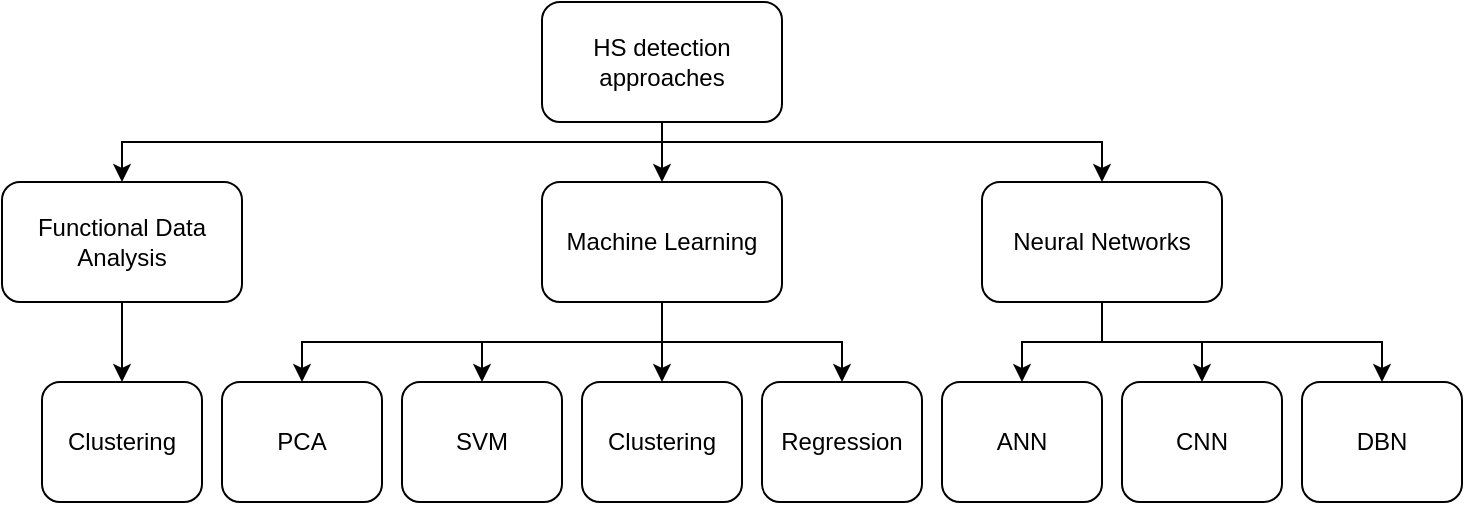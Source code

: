 <mxfile version="21.6.8" type="device">
  <diagram name="Page-1" id="2DkahwhXzxhdXA2Bgu3t">
    <mxGraphModel dx="1674" dy="982" grid="1" gridSize="10" guides="1" tooltips="1" connect="1" arrows="1" fold="1" page="1" pageScale="1" pageWidth="827" pageHeight="1169" math="0" shadow="0">
      <root>
        <mxCell id="0" />
        <mxCell id="1" parent="0" />
        <mxCell id="wZ_T2AtxWc0vWtq_NQ23-4" style="edgeStyle=orthogonalEdgeStyle;rounded=0;orthogonalLoop=1;jettySize=auto;html=1;" parent="1" source="wZ_T2AtxWc0vWtq_NQ23-1" target="wZ_T2AtxWc0vWtq_NQ23-2" edge="1">
          <mxGeometry relative="1" as="geometry" />
        </mxCell>
        <mxCell id="wZ_T2AtxWc0vWtq_NQ23-5" style="edgeStyle=orthogonalEdgeStyle;rounded=0;orthogonalLoop=1;jettySize=auto;html=1;exitX=0.5;exitY=1;exitDx=0;exitDy=0;" parent="1" source="wZ_T2AtxWc0vWtq_NQ23-1" target="wZ_T2AtxWc0vWtq_NQ23-3" edge="1">
          <mxGeometry relative="1" as="geometry">
            <Array as="points">
              <mxPoint x="370" y="100" />
              <mxPoint x="590" y="100" />
            </Array>
          </mxGeometry>
        </mxCell>
        <mxCell id="3rvK_rTMx33N4j0fv4ie-2" style="edgeStyle=orthogonalEdgeStyle;rounded=0;orthogonalLoop=1;jettySize=auto;html=1;exitX=0.5;exitY=1;exitDx=0;exitDy=0;entryX=0.5;entryY=0;entryDx=0;entryDy=0;" edge="1" parent="1" source="wZ_T2AtxWc0vWtq_NQ23-1" target="3rvK_rTMx33N4j0fv4ie-1">
          <mxGeometry relative="1" as="geometry">
            <Array as="points">
              <mxPoint x="370" y="100" />
              <mxPoint x="100" y="100" />
            </Array>
          </mxGeometry>
        </mxCell>
        <mxCell id="wZ_T2AtxWc0vWtq_NQ23-1" value="HS detection approaches" style="rounded=1;whiteSpace=wrap;html=1;" parent="1" vertex="1">
          <mxGeometry x="310" y="30" width="120" height="60" as="geometry" />
        </mxCell>
        <mxCell id="cp3g63nGgfNXqMNZWNPL-5" style="edgeStyle=orthogonalEdgeStyle;rounded=0;orthogonalLoop=1;jettySize=auto;html=1;entryX=0.5;entryY=0;entryDx=0;entryDy=0;" parent="1" source="wZ_T2AtxWc0vWtq_NQ23-2" target="cp3g63nGgfNXqMNZWNPL-4" edge="1">
          <mxGeometry relative="1" as="geometry">
            <Array as="points">
              <mxPoint x="370" y="200" />
              <mxPoint x="190" y="200" />
            </Array>
          </mxGeometry>
        </mxCell>
        <mxCell id="cp3g63nGgfNXqMNZWNPL-6" style="edgeStyle=orthogonalEdgeStyle;rounded=0;orthogonalLoop=1;jettySize=auto;html=1;" parent="1" source="wZ_T2AtxWc0vWtq_NQ23-2" target="cp3g63nGgfNXqMNZWNPL-1" edge="1">
          <mxGeometry relative="1" as="geometry">
            <Array as="points">
              <mxPoint x="370" y="200" />
              <mxPoint x="280" y="200" />
            </Array>
          </mxGeometry>
        </mxCell>
        <mxCell id="cp3g63nGgfNXqMNZWNPL-7" style="edgeStyle=orthogonalEdgeStyle;rounded=0;orthogonalLoop=1;jettySize=auto;html=1;entryX=0.5;entryY=0;entryDx=0;entryDy=0;" parent="1" source="wZ_T2AtxWc0vWtq_NQ23-2" target="cp3g63nGgfNXqMNZWNPL-2" edge="1">
          <mxGeometry relative="1" as="geometry" />
        </mxCell>
        <mxCell id="cp3g63nGgfNXqMNZWNPL-8" style="edgeStyle=orthogonalEdgeStyle;rounded=0;orthogonalLoop=1;jettySize=auto;html=1;entryX=0.5;entryY=0;entryDx=0;entryDy=0;" parent="1" source="wZ_T2AtxWc0vWtq_NQ23-2" target="cp3g63nGgfNXqMNZWNPL-3" edge="1">
          <mxGeometry relative="1" as="geometry" />
        </mxCell>
        <mxCell id="wZ_T2AtxWc0vWtq_NQ23-2" value="Machine Learning" style="rounded=1;whiteSpace=wrap;html=1;" parent="1" vertex="1">
          <mxGeometry x="310" y="120" width="120" height="60" as="geometry" />
        </mxCell>
        <mxCell id="wZ_T2AtxWc0vWtq_NQ23-9" style="edgeStyle=orthogonalEdgeStyle;rounded=0;orthogonalLoop=1;jettySize=auto;html=1;" parent="1" source="wZ_T2AtxWc0vWtq_NQ23-3" target="wZ_T2AtxWc0vWtq_NQ23-7" edge="1">
          <mxGeometry relative="1" as="geometry" />
        </mxCell>
        <mxCell id="wZ_T2AtxWc0vWtq_NQ23-10" style="edgeStyle=orthogonalEdgeStyle;rounded=0;orthogonalLoop=1;jettySize=auto;html=1;" parent="1" source="wZ_T2AtxWc0vWtq_NQ23-3" target="wZ_T2AtxWc0vWtq_NQ23-8" edge="1">
          <mxGeometry relative="1" as="geometry">
            <Array as="points">
              <mxPoint x="590" y="200" />
              <mxPoint x="730" y="200" />
            </Array>
          </mxGeometry>
        </mxCell>
        <mxCell id="wZ_T2AtxWc0vWtq_NQ23-11" style="edgeStyle=orthogonalEdgeStyle;rounded=0;orthogonalLoop=1;jettySize=auto;html=1;" parent="1" source="wZ_T2AtxWc0vWtq_NQ23-3" target="wZ_T2AtxWc0vWtq_NQ23-6" edge="1">
          <mxGeometry relative="1" as="geometry" />
        </mxCell>
        <mxCell id="wZ_T2AtxWc0vWtq_NQ23-3" value="Neural Networks" style="rounded=1;whiteSpace=wrap;html=1;" parent="1" vertex="1">
          <mxGeometry x="530" y="120" width="120" height="60" as="geometry" />
        </mxCell>
        <mxCell id="wZ_T2AtxWc0vWtq_NQ23-6" value="ANN" style="rounded=1;whiteSpace=wrap;html=1;" parent="1" vertex="1">
          <mxGeometry x="510" y="220" width="80" height="60" as="geometry" />
        </mxCell>
        <mxCell id="wZ_T2AtxWc0vWtq_NQ23-7" value="CNN" style="rounded=1;whiteSpace=wrap;html=1;" parent="1" vertex="1">
          <mxGeometry x="600" y="220" width="80" height="60" as="geometry" />
        </mxCell>
        <mxCell id="wZ_T2AtxWc0vWtq_NQ23-8" value="DBN" style="rounded=1;whiteSpace=wrap;html=1;" parent="1" vertex="1">
          <mxGeometry x="690" y="220" width="80" height="60" as="geometry" />
        </mxCell>
        <mxCell id="cp3g63nGgfNXqMNZWNPL-1" value="SVM" style="rounded=1;whiteSpace=wrap;html=1;" parent="1" vertex="1">
          <mxGeometry x="240" y="220" width="80" height="60" as="geometry" />
        </mxCell>
        <mxCell id="cp3g63nGgfNXqMNZWNPL-2" value="Clustering" style="rounded=1;whiteSpace=wrap;html=1;" parent="1" vertex="1">
          <mxGeometry x="330" y="220" width="80" height="60" as="geometry" />
        </mxCell>
        <mxCell id="cp3g63nGgfNXqMNZWNPL-3" value="Regression" style="rounded=1;whiteSpace=wrap;html=1;" parent="1" vertex="1">
          <mxGeometry x="420" y="220" width="80" height="60" as="geometry" />
        </mxCell>
        <mxCell id="cp3g63nGgfNXqMNZWNPL-4" value="PCA" style="rounded=1;whiteSpace=wrap;html=1;" parent="1" vertex="1">
          <mxGeometry x="150" y="220" width="80" height="60" as="geometry" />
        </mxCell>
        <mxCell id="3rvK_rTMx33N4j0fv4ie-5" style="edgeStyle=orthogonalEdgeStyle;rounded=0;orthogonalLoop=1;jettySize=auto;html=1;entryX=0.5;entryY=0;entryDx=0;entryDy=0;" edge="1" parent="1" source="3rvK_rTMx33N4j0fv4ie-1" target="3rvK_rTMx33N4j0fv4ie-4">
          <mxGeometry relative="1" as="geometry" />
        </mxCell>
        <mxCell id="3rvK_rTMx33N4j0fv4ie-1" value="Functional Data Analysis" style="rounded=1;whiteSpace=wrap;html=1;" vertex="1" parent="1">
          <mxGeometry x="40" y="120" width="120" height="60" as="geometry" />
        </mxCell>
        <mxCell id="3rvK_rTMx33N4j0fv4ie-4" value="Clustering" style="rounded=1;whiteSpace=wrap;html=1;" vertex="1" parent="1">
          <mxGeometry x="60" y="220" width="80" height="60" as="geometry" />
        </mxCell>
      </root>
    </mxGraphModel>
  </diagram>
</mxfile>
